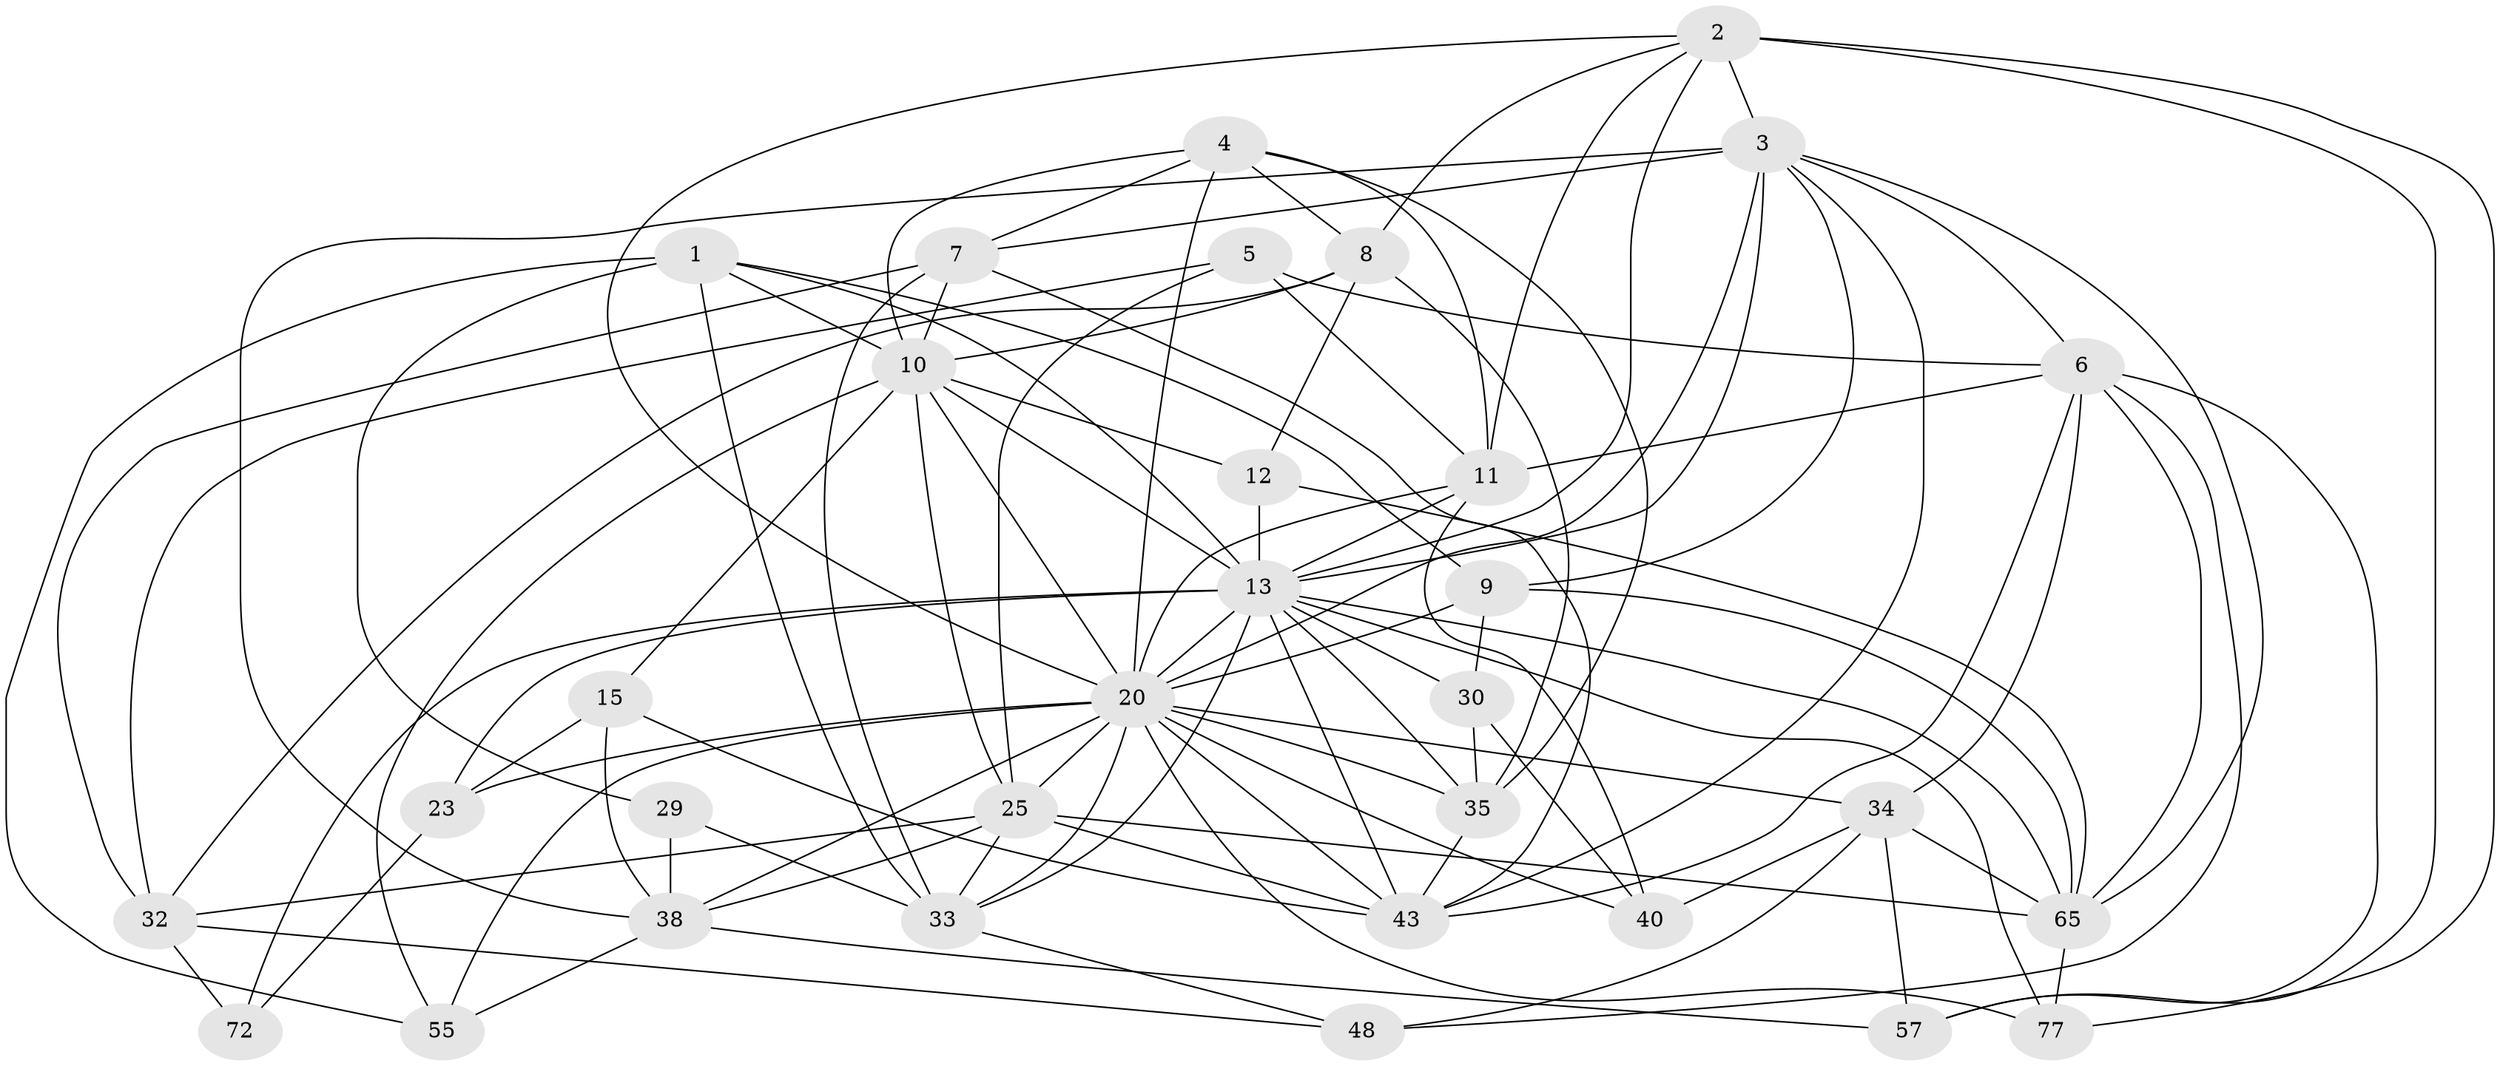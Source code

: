 // original degree distribution, {4: 1.0}
// Generated by graph-tools (version 1.1) at 2025/20/03/04/25 18:20:51]
// undirected, 32 vertices, 102 edges
graph export_dot {
graph [start="1"]
  node [color=gray90,style=filled];
  1 [super="+44+60"];
  2 [super="+36"];
  3 [super="+51+39"];
  4 [super="+27"];
  5;
  6 [super="+28"];
  7 [super="+18"];
  8 [super="+69"];
  9 [super="+73"];
  10 [super="+16+53"];
  11 [super="+14"];
  12;
  13 [super="+54+75+42+17"];
  15;
  20 [super="+78+31+24"];
  23;
  25 [super="+37"];
  29;
  30;
  32 [super="+45"];
  33 [super="+49+41"];
  34 [super="+52"];
  35 [super="+71"];
  38 [super="+58"];
  40;
  43 [super="+59+61"];
  48;
  55;
  57;
  65 [super="+82+66"];
  72;
  77;
  1 -- 9;
  1 -- 33 [weight=2];
  1 -- 55;
  1 -- 10;
  1 -- 29;
  1 -- 13 [weight=2];
  2 -- 57;
  2 -- 3 [weight=2];
  2 -- 20;
  2 -- 77;
  2 -- 13;
  2 -- 11;
  2 -- 8;
  3 -- 43;
  3 -- 9;
  3 -- 13;
  3 -- 65;
  3 -- 38;
  3 -- 7;
  3 -- 6;
  3 -- 20;
  4 -- 35;
  4 -- 8;
  4 -- 7;
  4 -- 10;
  4 -- 11;
  4 -- 20;
  5 -- 25;
  5 -- 32;
  5 -- 11;
  5 -- 6;
  6 -- 34;
  6 -- 65;
  6 -- 43;
  6 -- 48;
  6 -- 57;
  6 -- 11;
  7 -- 10 [weight=2];
  7 -- 32;
  7 -- 33 [weight=2];
  7 -- 43;
  8 -- 12;
  8 -- 35;
  8 -- 32;
  8 -- 10;
  9 -- 65;
  9 -- 30;
  9 -- 20 [weight=2];
  10 -- 20;
  10 -- 25;
  10 -- 12;
  10 -- 15;
  10 -- 13 [weight=2];
  10 -- 55;
  11 -- 40;
  11 -- 13 [weight=2];
  11 -- 20;
  12 -- 13;
  12 -- 65;
  13 -- 35;
  13 -- 30;
  13 -- 77;
  13 -- 33 [weight=2];
  13 -- 65;
  13 -- 72 [weight=2];
  13 -- 20;
  13 -- 23;
  13 -- 43;
  15 -- 38;
  15 -- 23;
  15 -- 43;
  20 -- 23;
  20 -- 35;
  20 -- 38;
  20 -- 55;
  20 -- 33;
  20 -- 34;
  20 -- 40;
  20 -- 43;
  20 -- 77;
  20 -- 25;
  23 -- 72;
  25 -- 65;
  25 -- 33;
  25 -- 38;
  25 -- 32;
  25 -- 43;
  29 -- 33;
  29 -- 38 [weight=2];
  30 -- 40;
  30 -- 35;
  32 -- 48;
  32 -- 72;
  33 -- 48;
  34 -- 40;
  34 -- 57;
  34 -- 48;
  34 -- 65;
  35 -- 43;
  38 -- 57;
  38 -- 55;
  65 -- 77;
}
